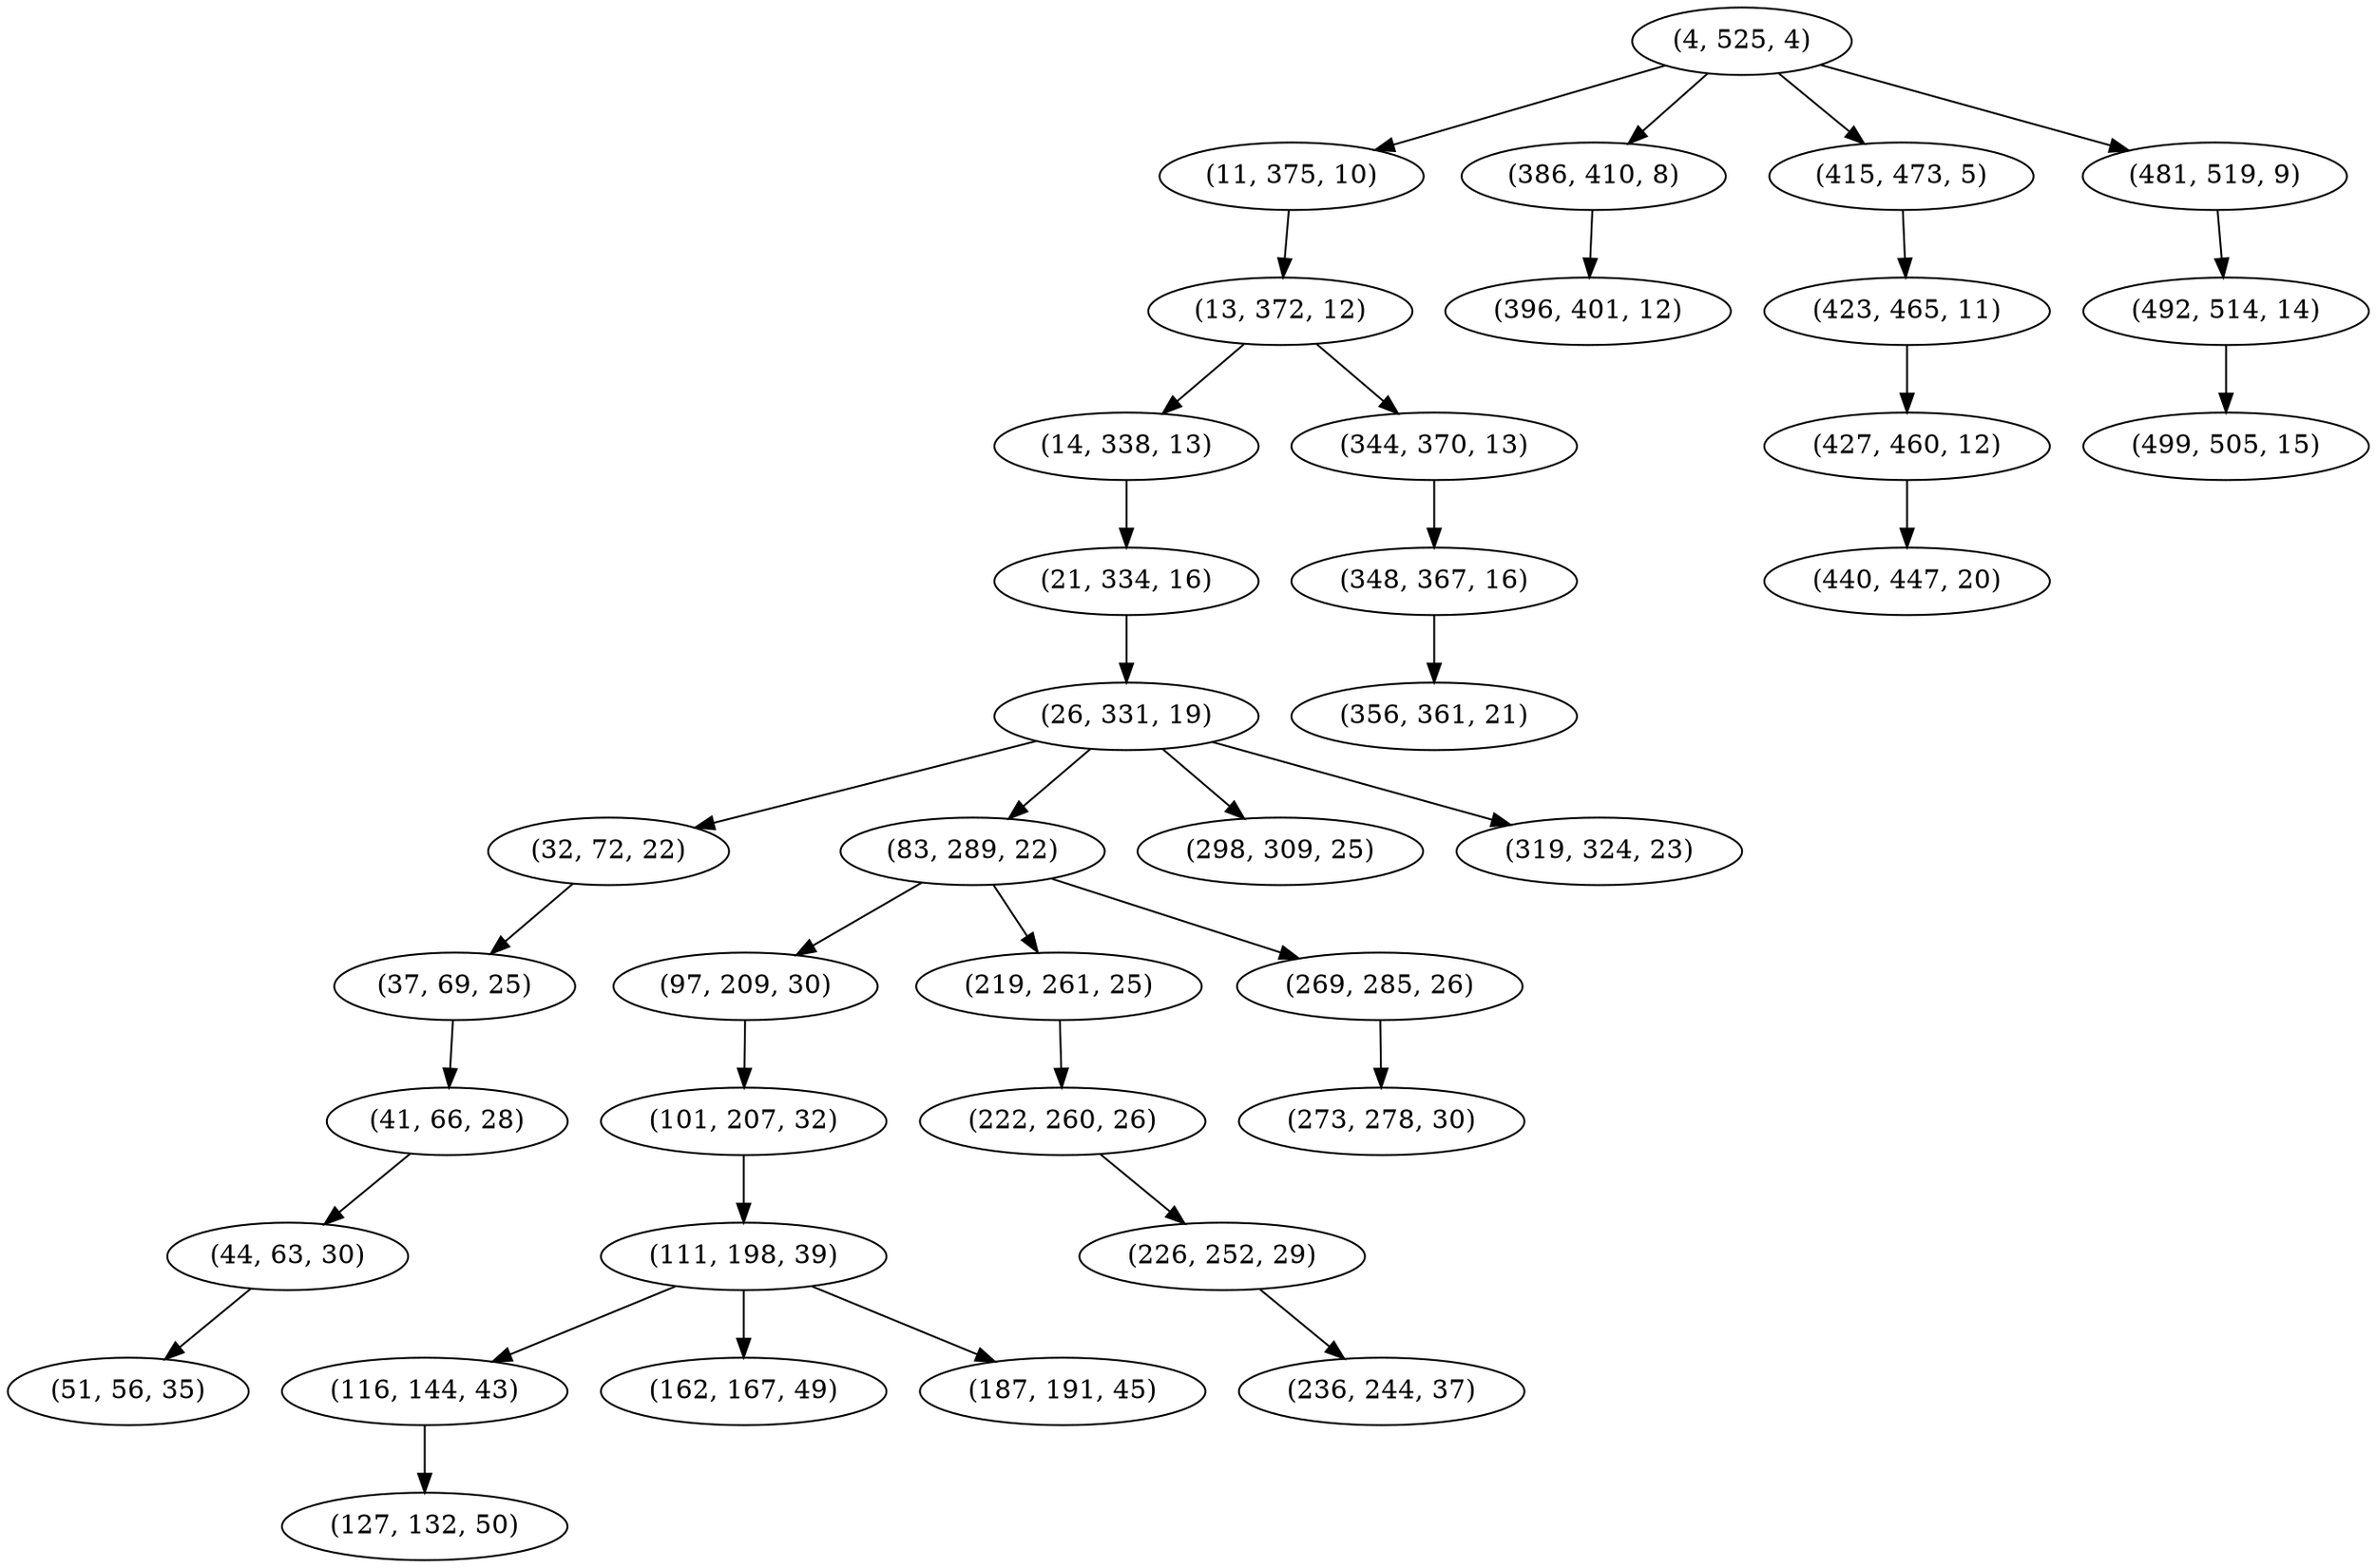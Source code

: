 digraph tree {
    "(4, 525, 4)";
    "(11, 375, 10)";
    "(13, 372, 12)";
    "(14, 338, 13)";
    "(21, 334, 16)";
    "(26, 331, 19)";
    "(32, 72, 22)";
    "(37, 69, 25)";
    "(41, 66, 28)";
    "(44, 63, 30)";
    "(51, 56, 35)";
    "(83, 289, 22)";
    "(97, 209, 30)";
    "(101, 207, 32)";
    "(111, 198, 39)";
    "(116, 144, 43)";
    "(127, 132, 50)";
    "(162, 167, 49)";
    "(187, 191, 45)";
    "(219, 261, 25)";
    "(222, 260, 26)";
    "(226, 252, 29)";
    "(236, 244, 37)";
    "(269, 285, 26)";
    "(273, 278, 30)";
    "(298, 309, 25)";
    "(319, 324, 23)";
    "(344, 370, 13)";
    "(348, 367, 16)";
    "(356, 361, 21)";
    "(386, 410, 8)";
    "(396, 401, 12)";
    "(415, 473, 5)";
    "(423, 465, 11)";
    "(427, 460, 12)";
    "(440, 447, 20)";
    "(481, 519, 9)";
    "(492, 514, 14)";
    "(499, 505, 15)";
    "(4, 525, 4)" -> "(11, 375, 10)";
    "(4, 525, 4)" -> "(386, 410, 8)";
    "(4, 525, 4)" -> "(415, 473, 5)";
    "(4, 525, 4)" -> "(481, 519, 9)";
    "(11, 375, 10)" -> "(13, 372, 12)";
    "(13, 372, 12)" -> "(14, 338, 13)";
    "(13, 372, 12)" -> "(344, 370, 13)";
    "(14, 338, 13)" -> "(21, 334, 16)";
    "(21, 334, 16)" -> "(26, 331, 19)";
    "(26, 331, 19)" -> "(32, 72, 22)";
    "(26, 331, 19)" -> "(83, 289, 22)";
    "(26, 331, 19)" -> "(298, 309, 25)";
    "(26, 331, 19)" -> "(319, 324, 23)";
    "(32, 72, 22)" -> "(37, 69, 25)";
    "(37, 69, 25)" -> "(41, 66, 28)";
    "(41, 66, 28)" -> "(44, 63, 30)";
    "(44, 63, 30)" -> "(51, 56, 35)";
    "(83, 289, 22)" -> "(97, 209, 30)";
    "(83, 289, 22)" -> "(219, 261, 25)";
    "(83, 289, 22)" -> "(269, 285, 26)";
    "(97, 209, 30)" -> "(101, 207, 32)";
    "(101, 207, 32)" -> "(111, 198, 39)";
    "(111, 198, 39)" -> "(116, 144, 43)";
    "(111, 198, 39)" -> "(162, 167, 49)";
    "(111, 198, 39)" -> "(187, 191, 45)";
    "(116, 144, 43)" -> "(127, 132, 50)";
    "(219, 261, 25)" -> "(222, 260, 26)";
    "(222, 260, 26)" -> "(226, 252, 29)";
    "(226, 252, 29)" -> "(236, 244, 37)";
    "(269, 285, 26)" -> "(273, 278, 30)";
    "(344, 370, 13)" -> "(348, 367, 16)";
    "(348, 367, 16)" -> "(356, 361, 21)";
    "(386, 410, 8)" -> "(396, 401, 12)";
    "(415, 473, 5)" -> "(423, 465, 11)";
    "(423, 465, 11)" -> "(427, 460, 12)";
    "(427, 460, 12)" -> "(440, 447, 20)";
    "(481, 519, 9)" -> "(492, 514, 14)";
    "(492, 514, 14)" -> "(499, 505, 15)";
}
